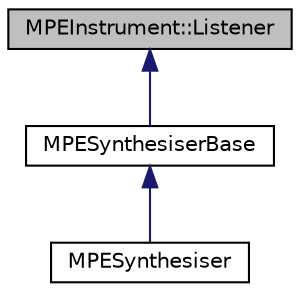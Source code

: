 digraph "MPEInstrument::Listener"
{
  bgcolor="transparent";
  edge [fontname="Helvetica",fontsize="10",labelfontname="Helvetica",labelfontsize="10"];
  node [fontname="Helvetica",fontsize="10",shape=record];
  Node0 [label="MPEInstrument::Listener",height=0.2,width=0.4,color="black", fillcolor="grey75", style="filled", fontcolor="black"];
  Node0 -> Node1 [dir="back",color="midnightblue",fontsize="10",style="solid",fontname="Helvetica"];
  Node1 [label="MPESynthesiserBase",height=0.2,width=0.4,color="black",URL="$structMPESynthesiserBase.html",tooltip="Derive from this class to create a basic audio generator capable of MPE. "];
  Node1 -> Node2 [dir="back",color="midnightblue",fontsize="10",style="solid",fontname="Helvetica"];
  Node2 [label="MPESynthesiser",height=0.2,width=0.4,color="black",URL="$classMPESynthesiser.html",tooltip="Base class for an MPE-compatible musical device that can play sounds. "];
}
